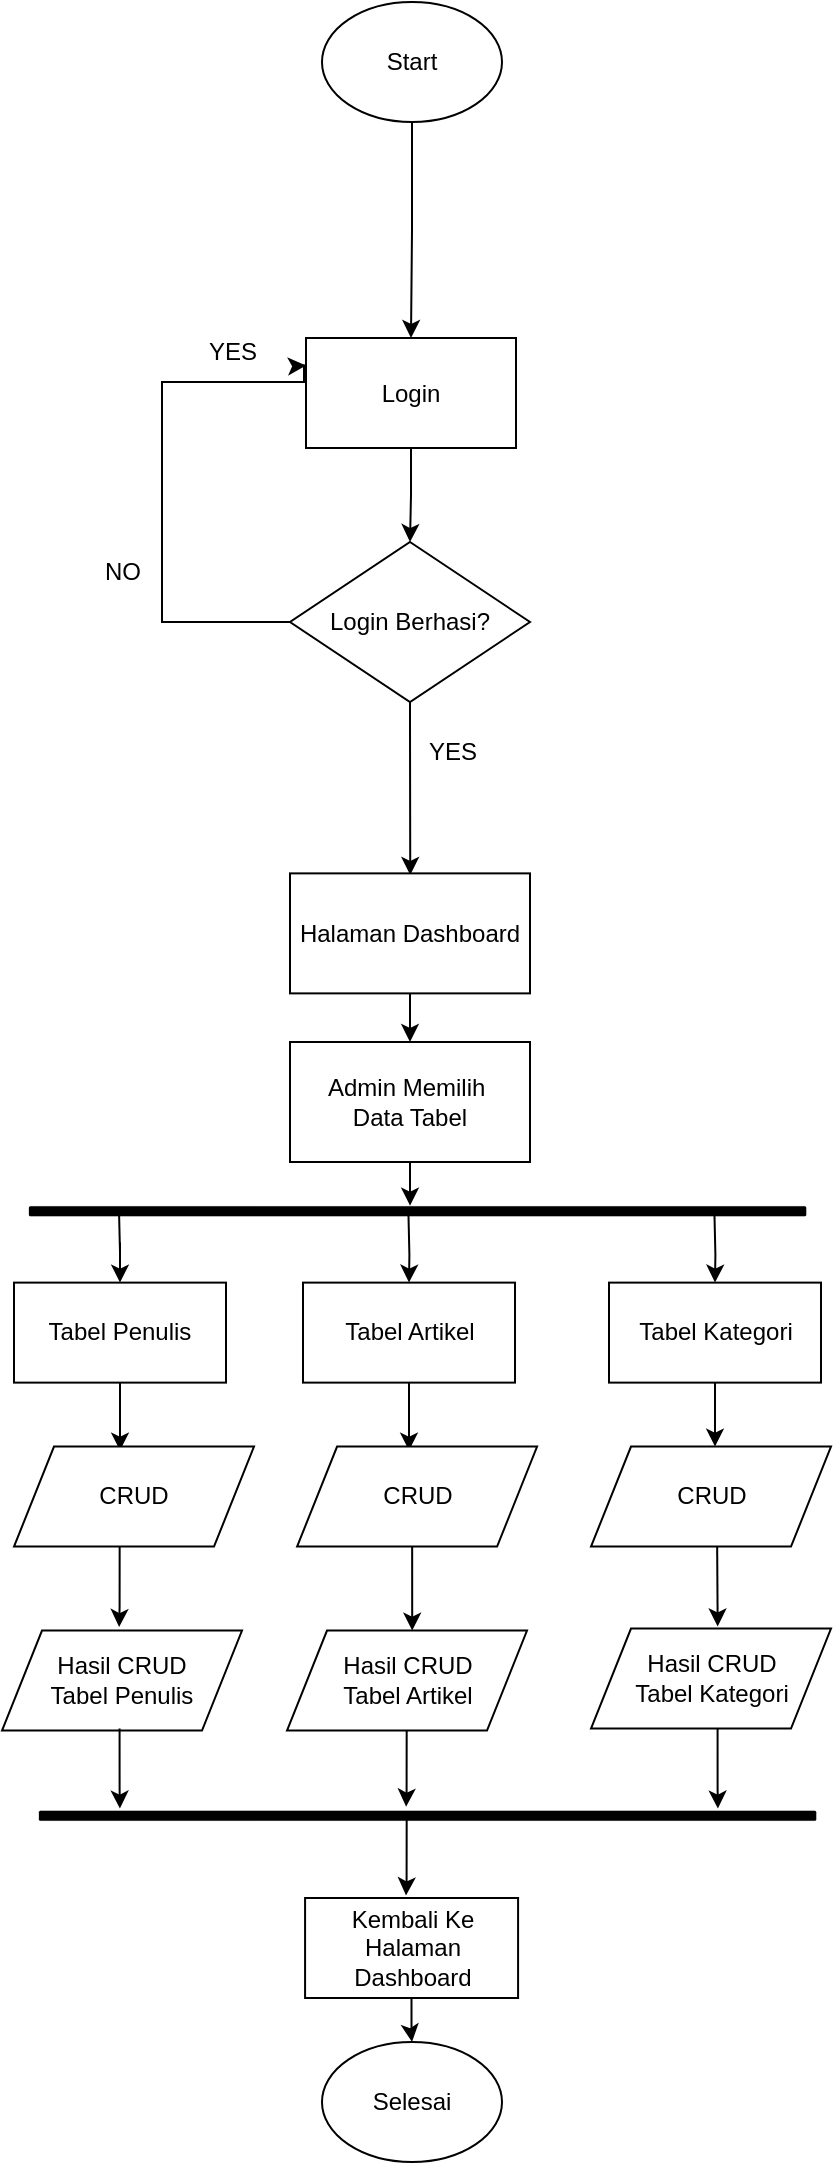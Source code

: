 <mxfile version="24.4.13" type="github">
  <diagram id="C5RBs43oDa-KdzZeNtuy" name="Page-1">
    <mxGraphModel dx="414" dy="259" grid="1" gridSize="10" guides="1" tooltips="1" connect="1" arrows="1" fold="1" page="1" pageScale="1" pageWidth="827" pageHeight="1169" math="0" shadow="0">
      <root>
        <mxCell id="WIyWlLk6GJQsqaUBKTNV-0" />
        <mxCell id="WIyWlLk6GJQsqaUBKTNV-1" parent="WIyWlLk6GJQsqaUBKTNV-0" />
        <mxCell id="f-X-oOXz8kQgfOrzTP2Q-2" value="" style="edgeStyle=orthogonalEdgeStyle;rounded=0;orthogonalLoop=1;jettySize=auto;html=1;" parent="WIyWlLk6GJQsqaUBKTNV-1" source="f-X-oOXz8kQgfOrzTP2Q-0" target="f-X-oOXz8kQgfOrzTP2Q-4" edge="1">
          <mxGeometry relative="1" as="geometry">
            <mxPoint x="335.032" y="140.021" as="targetPoint" />
          </mxGeometry>
        </mxCell>
        <mxCell id="f-X-oOXz8kQgfOrzTP2Q-0" value="Start" style="ellipse;whiteSpace=wrap;html=1;" parent="WIyWlLk6GJQsqaUBKTNV-1" vertex="1">
          <mxGeometry x="290" y="50" width="90" height="60" as="geometry" />
        </mxCell>
        <mxCell id="f-X-oOXz8kQgfOrzTP2Q-21" value="" style="edgeStyle=orthogonalEdgeStyle;rounded=0;orthogonalLoop=1;jettySize=auto;html=1;" parent="WIyWlLk6GJQsqaUBKTNV-1" source="f-X-oOXz8kQgfOrzTP2Q-4" target="WjMMoIh0oMpXKdFlW6NF-5" edge="1">
          <mxGeometry relative="1" as="geometry">
            <mxPoint x="182.5" y="330" as="targetPoint" />
          </mxGeometry>
        </mxCell>
        <mxCell id="f-X-oOXz8kQgfOrzTP2Q-4" value="Login" style="whiteSpace=wrap;html=1;" parent="WIyWlLk6GJQsqaUBKTNV-1" vertex="1">
          <mxGeometry x="282" y="218" width="105" height="55" as="geometry" />
        </mxCell>
        <mxCell id="f-X-oOXz8kQgfOrzTP2Q-8" value="YES" style="text;html=1;align=center;verticalAlign=middle;resizable=0;points=[];autosize=1;strokeColor=none;fillColor=none;" parent="WIyWlLk6GJQsqaUBKTNV-1" vertex="1">
          <mxGeometry x="220" y="210" width="50" height="30" as="geometry" />
        </mxCell>
        <mxCell id="f-X-oOXz8kQgfOrzTP2Q-22" style="edgeStyle=orthogonalEdgeStyle;rounded=0;orthogonalLoop=1;jettySize=auto;html=1;exitX=0;exitY=0.5;exitDx=0;exitDy=0;entryX=0;entryY=0.25;entryDx=0;entryDy=0;" parent="WIyWlLk6GJQsqaUBKTNV-1" source="WjMMoIh0oMpXKdFlW6NF-5" target="f-X-oOXz8kQgfOrzTP2Q-4" edge="1">
          <mxGeometry relative="1" as="geometry">
            <mxPoint x="122.5" y="361" as="sourcePoint" />
            <mxPoint x="130" y="232.75" as="targetPoint" />
            <Array as="points">
              <mxPoint x="210" y="360" />
              <mxPoint x="210" y="240" />
              <mxPoint x="281" y="240" />
            </Array>
          </mxGeometry>
        </mxCell>
        <mxCell id="f-X-oOXz8kQgfOrzTP2Q-29" style="edgeStyle=orthogonalEdgeStyle;rounded=0;orthogonalLoop=1;jettySize=auto;html=1;entryX=0.501;entryY=0.013;entryDx=0;entryDy=0;entryPerimeter=0;exitX=0.5;exitY=1;exitDx=0;exitDy=0;" parent="WIyWlLk6GJQsqaUBKTNV-1" source="WjMMoIh0oMpXKdFlW6NF-5" target="f-X-oOXz8kQgfOrzTP2Q-25" edge="1">
          <mxGeometry relative="1" as="geometry">
            <mxPoint x="180" y="420" as="sourcePoint" />
            <Array as="points">
              <mxPoint x="334" y="410" />
              <mxPoint x="335" y="410" />
            </Array>
          </mxGeometry>
        </mxCell>
        <mxCell id="f-X-oOXz8kQgfOrzTP2Q-34" value="" style="edgeStyle=orthogonalEdgeStyle;rounded=0;orthogonalLoop=1;jettySize=auto;html=1;" parent="WIyWlLk6GJQsqaUBKTNV-1" source="f-X-oOXz8kQgfOrzTP2Q-25" target="f-X-oOXz8kQgfOrzTP2Q-33" edge="1">
          <mxGeometry relative="1" as="geometry" />
        </mxCell>
        <mxCell id="f-X-oOXz8kQgfOrzTP2Q-25" value="Halaman Dashboard" style="whiteSpace=wrap;html=1;" parent="WIyWlLk6GJQsqaUBKTNV-1" vertex="1">
          <mxGeometry x="274" y="485.69" width="120" height="60" as="geometry" />
        </mxCell>
        <mxCell id="f-X-oOXz8kQgfOrzTP2Q-30" value="YES" style="text;html=1;align=center;verticalAlign=middle;resizable=0;points=[];autosize=1;strokeColor=none;fillColor=none;" parent="WIyWlLk6GJQsqaUBKTNV-1" vertex="1">
          <mxGeometry x="330" y="410" width="50" height="30" as="geometry" />
        </mxCell>
        <mxCell id="f-X-oOXz8kQgfOrzTP2Q-36" value="" style="edgeStyle=orthogonalEdgeStyle;rounded=0;orthogonalLoop=1;jettySize=auto;html=1;" parent="WIyWlLk6GJQsqaUBKTNV-1" source="f-X-oOXz8kQgfOrzTP2Q-33" target="f-X-oOXz8kQgfOrzTP2Q-35" edge="1">
          <mxGeometry relative="1" as="geometry">
            <Array as="points">
              <mxPoint x="340" y="680" />
              <mxPoint x="340" y="680" />
            </Array>
          </mxGeometry>
        </mxCell>
        <mxCell id="f-X-oOXz8kQgfOrzTP2Q-33" value="Admin Memilih&amp;nbsp;&lt;div&gt;Data Tabel&lt;/div&gt;" style="whiteSpace=wrap;html=1;" parent="WIyWlLk6GJQsqaUBKTNV-1" vertex="1">
          <mxGeometry x="274" y="570" width="120" height="60" as="geometry" />
        </mxCell>
        <mxCell id="f-X-oOXz8kQgfOrzTP2Q-35" value="" style="html=1;points=[];perimeter=orthogonalPerimeter;fillColor=strokeColor;rotation=90;strokeWidth=0;rounded=1;" parent="WIyWlLk6GJQsqaUBKTNV-1" vertex="1">
          <mxGeometry x="335.04" y="460" width="5" height="388.66" as="geometry" />
        </mxCell>
        <mxCell id="f-X-oOXz8kQgfOrzTP2Q-40" value="" style="edgeStyle=orthogonalEdgeStyle;rounded=0;orthogonalLoop=1;jettySize=auto;html=1;" parent="WIyWlLk6GJQsqaUBKTNV-1" target="f-X-oOXz8kQgfOrzTP2Q-44" edge="1">
          <mxGeometry relative="1" as="geometry">
            <mxPoint x="188.5" y="654.31" as="sourcePoint" />
            <mxPoint x="188.5" y="684.31" as="targetPoint" />
            <Array as="points" />
          </mxGeometry>
        </mxCell>
        <mxCell id="f-X-oOXz8kQgfOrzTP2Q-41" value="" style="edgeStyle=orthogonalEdgeStyle;rounded=0;orthogonalLoop=1;jettySize=auto;html=1;" parent="WIyWlLk6GJQsqaUBKTNV-1" target="f-X-oOXz8kQgfOrzTP2Q-45" edge="1">
          <mxGeometry relative="1" as="geometry">
            <mxPoint x="333.21" y="655.31" as="sourcePoint" />
            <mxPoint x="333.5" y="694.31" as="targetPoint" />
            <Array as="points" />
          </mxGeometry>
        </mxCell>
        <mxCell id="f-X-oOXz8kQgfOrzTP2Q-42" value="" style="edgeStyle=orthogonalEdgeStyle;rounded=0;orthogonalLoop=1;jettySize=auto;html=1;" parent="WIyWlLk6GJQsqaUBKTNV-1" target="f-X-oOXz8kQgfOrzTP2Q-46" edge="1">
          <mxGeometry relative="1" as="geometry">
            <mxPoint x="486.21" y="655.31" as="sourcePoint" />
            <mxPoint x="486.5" y="694.31" as="targetPoint" />
            <Array as="points" />
          </mxGeometry>
        </mxCell>
        <mxCell id="f-X-oOXz8kQgfOrzTP2Q-48" value="" style="edgeStyle=orthogonalEdgeStyle;rounded=0;orthogonalLoop=1;jettySize=auto;html=1;" parent="WIyWlLk6GJQsqaUBKTNV-1" source="f-X-oOXz8kQgfOrzTP2Q-44" edge="1">
          <mxGeometry relative="1" as="geometry">
            <mxPoint x="189.0" y="774.31" as="targetPoint" />
          </mxGeometry>
        </mxCell>
        <mxCell id="f-X-oOXz8kQgfOrzTP2Q-44" value="Tabel Penulis" style="rounded=0;whiteSpace=wrap;html=1;" parent="WIyWlLk6GJQsqaUBKTNV-1" vertex="1">
          <mxGeometry x="136" y="690.31" width="106" height="50" as="geometry" />
        </mxCell>
        <mxCell id="f-X-oOXz8kQgfOrzTP2Q-51" value="" style="edgeStyle=orthogonalEdgeStyle;rounded=0;orthogonalLoop=1;jettySize=auto;html=1;" parent="WIyWlLk6GJQsqaUBKTNV-1" source="f-X-oOXz8kQgfOrzTP2Q-45" edge="1">
          <mxGeometry relative="1" as="geometry">
            <mxPoint x="333.5" y="774.31" as="targetPoint" />
          </mxGeometry>
        </mxCell>
        <mxCell id="f-X-oOXz8kQgfOrzTP2Q-45" value="Tabel Artikel" style="rounded=0;whiteSpace=wrap;html=1;" parent="WIyWlLk6GJQsqaUBKTNV-1" vertex="1">
          <mxGeometry x="280.5" y="690.31" width="106" height="50" as="geometry" />
        </mxCell>
        <mxCell id="f-X-oOXz8kQgfOrzTP2Q-52" value="" style="edgeStyle=orthogonalEdgeStyle;rounded=0;orthogonalLoop=1;jettySize=auto;html=1;" parent="WIyWlLk6GJQsqaUBKTNV-1" source="f-X-oOXz8kQgfOrzTP2Q-46" edge="1">
          <mxGeometry relative="1" as="geometry">
            <mxPoint x="486.5" y="772.31" as="targetPoint" />
          </mxGeometry>
        </mxCell>
        <mxCell id="f-X-oOXz8kQgfOrzTP2Q-46" value="Tabel Kategori" style="rounded=0;whiteSpace=wrap;html=1;" parent="WIyWlLk6GJQsqaUBKTNV-1" vertex="1">
          <mxGeometry x="433.5" y="690.31" width="106" height="50" as="geometry" />
        </mxCell>
        <mxCell id="f-X-oOXz8kQgfOrzTP2Q-55" value="" style="edgeStyle=orthogonalEdgeStyle;rounded=0;orthogonalLoop=1;jettySize=auto;html=1;" parent="WIyWlLk6GJQsqaUBKTNV-1" target="f-X-oOXz8kQgfOrzTP2Q-66" edge="1">
          <mxGeometry relative="1" as="geometry">
            <mxPoint x="335.08" y="822.31" as="sourcePoint" />
            <mxPoint x="335.139" y="860.715" as="targetPoint" />
            <Array as="points">
              <mxPoint x="335.5" y="854.31" />
              <mxPoint x="335.5" y="854.31" />
            </Array>
          </mxGeometry>
        </mxCell>
        <mxCell id="f-X-oOXz8kQgfOrzTP2Q-56" value="" style="edgeStyle=orthogonalEdgeStyle;rounded=0;orthogonalLoop=1;jettySize=auto;html=1;entryX=0.215;entryY=0.121;entryDx=0;entryDy=0;entryPerimeter=0;" parent="WIyWlLk6GJQsqaUBKTNV-1" edge="1">
          <mxGeometry relative="1" as="geometry">
            <mxPoint x="487.58" y="822.31" as="sourcePoint" />
            <mxPoint x="487.842" y="862.215" as="targetPoint" />
            <Array as="points" />
          </mxGeometry>
        </mxCell>
        <mxCell id="f-X-oOXz8kQgfOrzTP2Q-59" value="CRUD" style="shape=parallelogram;perimeter=parallelogramPerimeter;whiteSpace=wrap;html=1;fixedSize=1;" parent="WIyWlLk6GJQsqaUBKTNV-1" vertex="1">
          <mxGeometry x="277.54" y="772.31" width="120" height="50" as="geometry" />
        </mxCell>
        <mxCell id="f-X-oOXz8kQgfOrzTP2Q-60" value="CRUD" style="shape=parallelogram;perimeter=parallelogramPerimeter;whiteSpace=wrap;html=1;fixedSize=1;" parent="WIyWlLk6GJQsqaUBKTNV-1" vertex="1">
          <mxGeometry x="424.5" y="772.31" width="120" height="50" as="geometry" />
        </mxCell>
        <mxCell id="f-X-oOXz8kQgfOrzTP2Q-61" value="CRUD" style="shape=parallelogram;perimeter=parallelogramPerimeter;whiteSpace=wrap;html=1;fixedSize=1;" parent="WIyWlLk6GJQsqaUBKTNV-1" vertex="1">
          <mxGeometry x="136" y="772.31" width="120" height="50" as="geometry" />
        </mxCell>
        <mxCell id="f-X-oOXz8kQgfOrzTP2Q-64" value="" style="edgeStyle=orthogonalEdgeStyle;rounded=0;orthogonalLoop=1;jettySize=auto;html=1;entryX=0.274;entryY=0.891;entryDx=0;entryDy=0;entryPerimeter=0;" parent="WIyWlLk6GJQsqaUBKTNV-1" edge="1">
          <mxGeometry relative="1" as="geometry">
            <mxPoint x="188.83" y="822.31" as="sourcePoint" />
            <mxPoint x="188.574" y="862.51" as="targetPoint" />
            <Array as="points">
              <mxPoint x="188.5" y="852.31" />
            </Array>
          </mxGeometry>
        </mxCell>
        <mxCell id="f-X-oOXz8kQgfOrzTP2Q-65" value="Hasil CRUD&lt;div&gt;Tabel Penulis&lt;/div&gt;" style="shape=parallelogram;perimeter=parallelogramPerimeter;whiteSpace=wrap;html=1;fixedSize=1;" parent="WIyWlLk6GJQsqaUBKTNV-1" vertex="1">
          <mxGeometry x="130" y="864.31" width="120" height="50" as="geometry" />
        </mxCell>
        <mxCell id="f-X-oOXz8kQgfOrzTP2Q-66" value="Hasil CRUD&lt;div&gt;&lt;div&gt;Tabel Artikel&lt;/div&gt;&lt;/div&gt;" style="shape=parallelogram;perimeter=parallelogramPerimeter;whiteSpace=wrap;html=1;fixedSize=1;" parent="WIyWlLk6GJQsqaUBKTNV-1" vertex="1">
          <mxGeometry x="272.5" y="864.31" width="120" height="50" as="geometry" />
        </mxCell>
        <mxCell id="f-X-oOXz8kQgfOrzTP2Q-67" value="Hasil CRUD&lt;div&gt;Tabel Kategori&lt;/div&gt;" style="shape=parallelogram;perimeter=parallelogramPerimeter;whiteSpace=wrap;html=1;fixedSize=1;" parent="WIyWlLk6GJQsqaUBKTNV-1" vertex="1">
          <mxGeometry x="424.5" y="863.31" width="120" height="50" as="geometry" />
        </mxCell>
        <mxCell id="f-X-oOXz8kQgfOrzTP2Q-70" value="" style="edgeStyle=orthogonalEdgeStyle;rounded=0;orthogonalLoop=1;jettySize=auto;html=1;entryX=-0.366;entryY=0.527;entryDx=0;entryDy=0;entryPerimeter=0;" parent="WIyWlLk6GJQsqaUBKTNV-1" target="f-X-oOXz8kQgfOrzTP2Q-72" edge="1">
          <mxGeometry relative="1" as="geometry">
            <mxPoint x="332.34" y="914.31" as="sourcePoint" />
            <mxPoint x="332.084" y="954.51" as="targetPoint" />
            <Array as="points">
              <mxPoint x="332.5" y="944.31" />
            </Array>
          </mxGeometry>
        </mxCell>
        <mxCell id="f-X-oOXz8kQgfOrzTP2Q-72" value="" style="html=1;points=[];perimeter=orthogonalPerimeter;fillColor=strokeColor;rotation=90;strokeWidth=0;rounded=1;" parent="WIyWlLk6GJQsqaUBKTNV-1" vertex="1">
          <mxGeometry x="340.04" y="762.31" width="5" height="388.66" as="geometry" />
        </mxCell>
        <mxCell id="f-X-oOXz8kQgfOrzTP2Q-73" value="" style="edgeStyle=orthogonalEdgeStyle;rounded=0;orthogonalLoop=1;jettySize=auto;html=1;entryX=-0.366;entryY=0.527;entryDx=0;entryDy=0;entryPerimeter=0;" parent="WIyWlLk6GJQsqaUBKTNV-1" edge="1">
          <mxGeometry relative="1" as="geometry">
            <mxPoint x="487.79" y="913.31" as="sourcePoint" />
            <mxPoint x="487.95" y="953.31" as="targetPoint" />
            <Array as="points">
              <mxPoint x="487.95" y="943.31" />
            </Array>
          </mxGeometry>
        </mxCell>
        <mxCell id="f-X-oOXz8kQgfOrzTP2Q-74" value="" style="edgeStyle=orthogonalEdgeStyle;rounded=0;orthogonalLoop=1;jettySize=auto;html=1;entryX=-0.366;entryY=0.527;entryDx=0;entryDy=0;entryPerimeter=0;" parent="WIyWlLk6GJQsqaUBKTNV-1" edge="1">
          <mxGeometry relative="1" as="geometry">
            <mxPoint x="188.79" y="913.31" as="sourcePoint" />
            <mxPoint x="188.95" y="953.31" as="targetPoint" />
            <Array as="points">
              <mxPoint x="188.95" y="943.31" />
            </Array>
          </mxGeometry>
        </mxCell>
        <mxCell id="f-X-oOXz8kQgfOrzTP2Q-77" value="" style="edgeStyle=orthogonalEdgeStyle;rounded=0;orthogonalLoop=1;jettySize=auto;html=1;entryX=-0.366;entryY=0.527;entryDx=0;entryDy=0;entryPerimeter=0;" parent="WIyWlLk6GJQsqaUBKTNV-1" edge="1">
          <mxGeometry relative="1" as="geometry">
            <mxPoint x="332.34" y="959" as="sourcePoint" />
            <mxPoint x="332" y="996.69" as="targetPoint" />
            <Array as="points">
              <mxPoint x="332.5" y="989" />
            </Array>
          </mxGeometry>
        </mxCell>
        <mxCell id="f-X-oOXz8kQgfOrzTP2Q-80" value="" style="edgeStyle=orthogonalEdgeStyle;rounded=0;orthogonalLoop=1;jettySize=auto;html=1;" parent="WIyWlLk6GJQsqaUBKTNV-1" source="f-X-oOXz8kQgfOrzTP2Q-78" target="f-X-oOXz8kQgfOrzTP2Q-79" edge="1">
          <mxGeometry relative="1" as="geometry" />
        </mxCell>
        <mxCell id="f-X-oOXz8kQgfOrzTP2Q-78" value="&lt;div&gt;Kembali Ke&lt;/div&gt;Halaman Dashboard" style="whiteSpace=wrap;html=1;" parent="WIyWlLk6GJQsqaUBKTNV-1" vertex="1">
          <mxGeometry x="281.54" y="998" width="106.5" height="50" as="geometry" />
        </mxCell>
        <mxCell id="f-X-oOXz8kQgfOrzTP2Q-79" value="Selesai" style="ellipse;whiteSpace=wrap;html=1;" parent="WIyWlLk6GJQsqaUBKTNV-1" vertex="1">
          <mxGeometry x="290" y="1070" width="90" height="60" as="geometry" />
        </mxCell>
        <mxCell id="WjMMoIh0oMpXKdFlW6NF-5" value="Login Berhasi?" style="rhombus;whiteSpace=wrap;html=1;" parent="WIyWlLk6GJQsqaUBKTNV-1" vertex="1">
          <mxGeometry x="274" y="320" width="120" height="80" as="geometry" />
        </mxCell>
        <mxCell id="WjMMoIh0oMpXKdFlW6NF-6" value="NO" style="text;html=1;align=center;verticalAlign=middle;resizable=0;points=[];autosize=1;strokeColor=none;fillColor=none;" parent="WIyWlLk6GJQsqaUBKTNV-1" vertex="1">
          <mxGeometry x="170" y="320" width="40" height="30" as="geometry" />
        </mxCell>
      </root>
    </mxGraphModel>
  </diagram>
</mxfile>
